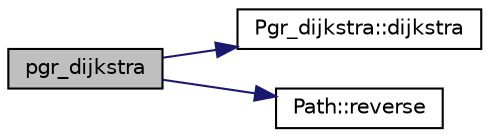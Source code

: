 digraph "pgr_dijkstra"
{
  edge [fontname="Helvetica",fontsize="10",labelfontname="Helvetica",labelfontsize="10"];
  node [fontname="Helvetica",fontsize="10",shape=record];
  rankdir="LR";
  Node28 [label="pgr_dijkstra",height=0.2,width=0.4,color="black", fillcolor="grey75", style="filled", fontcolor="black"];
  Node28 -> Node29 [color="midnightblue",fontsize="10",style="solid",fontname="Helvetica"];
  Node29 [label="Pgr_dijkstra::dijkstra",height=0.2,width=0.4,color="black", fillcolor="white", style="filled",URL="$classPgr__dijkstra.html#a78d6855cf47cb741d8baff32e7cdfe54",tooltip="Dijkstra 1 to 1. "];
  Node28 -> Node30 [color="midnightblue",fontsize="10",style="solid",fontname="Helvetica"];
  Node30 [label="Path::reverse",height=0.2,width=0.4,color="black", fillcolor="white", style="filled",URL="$classPath.html#a7bba11c6c32823d91b1e9bf00a6baa2e"];
}
